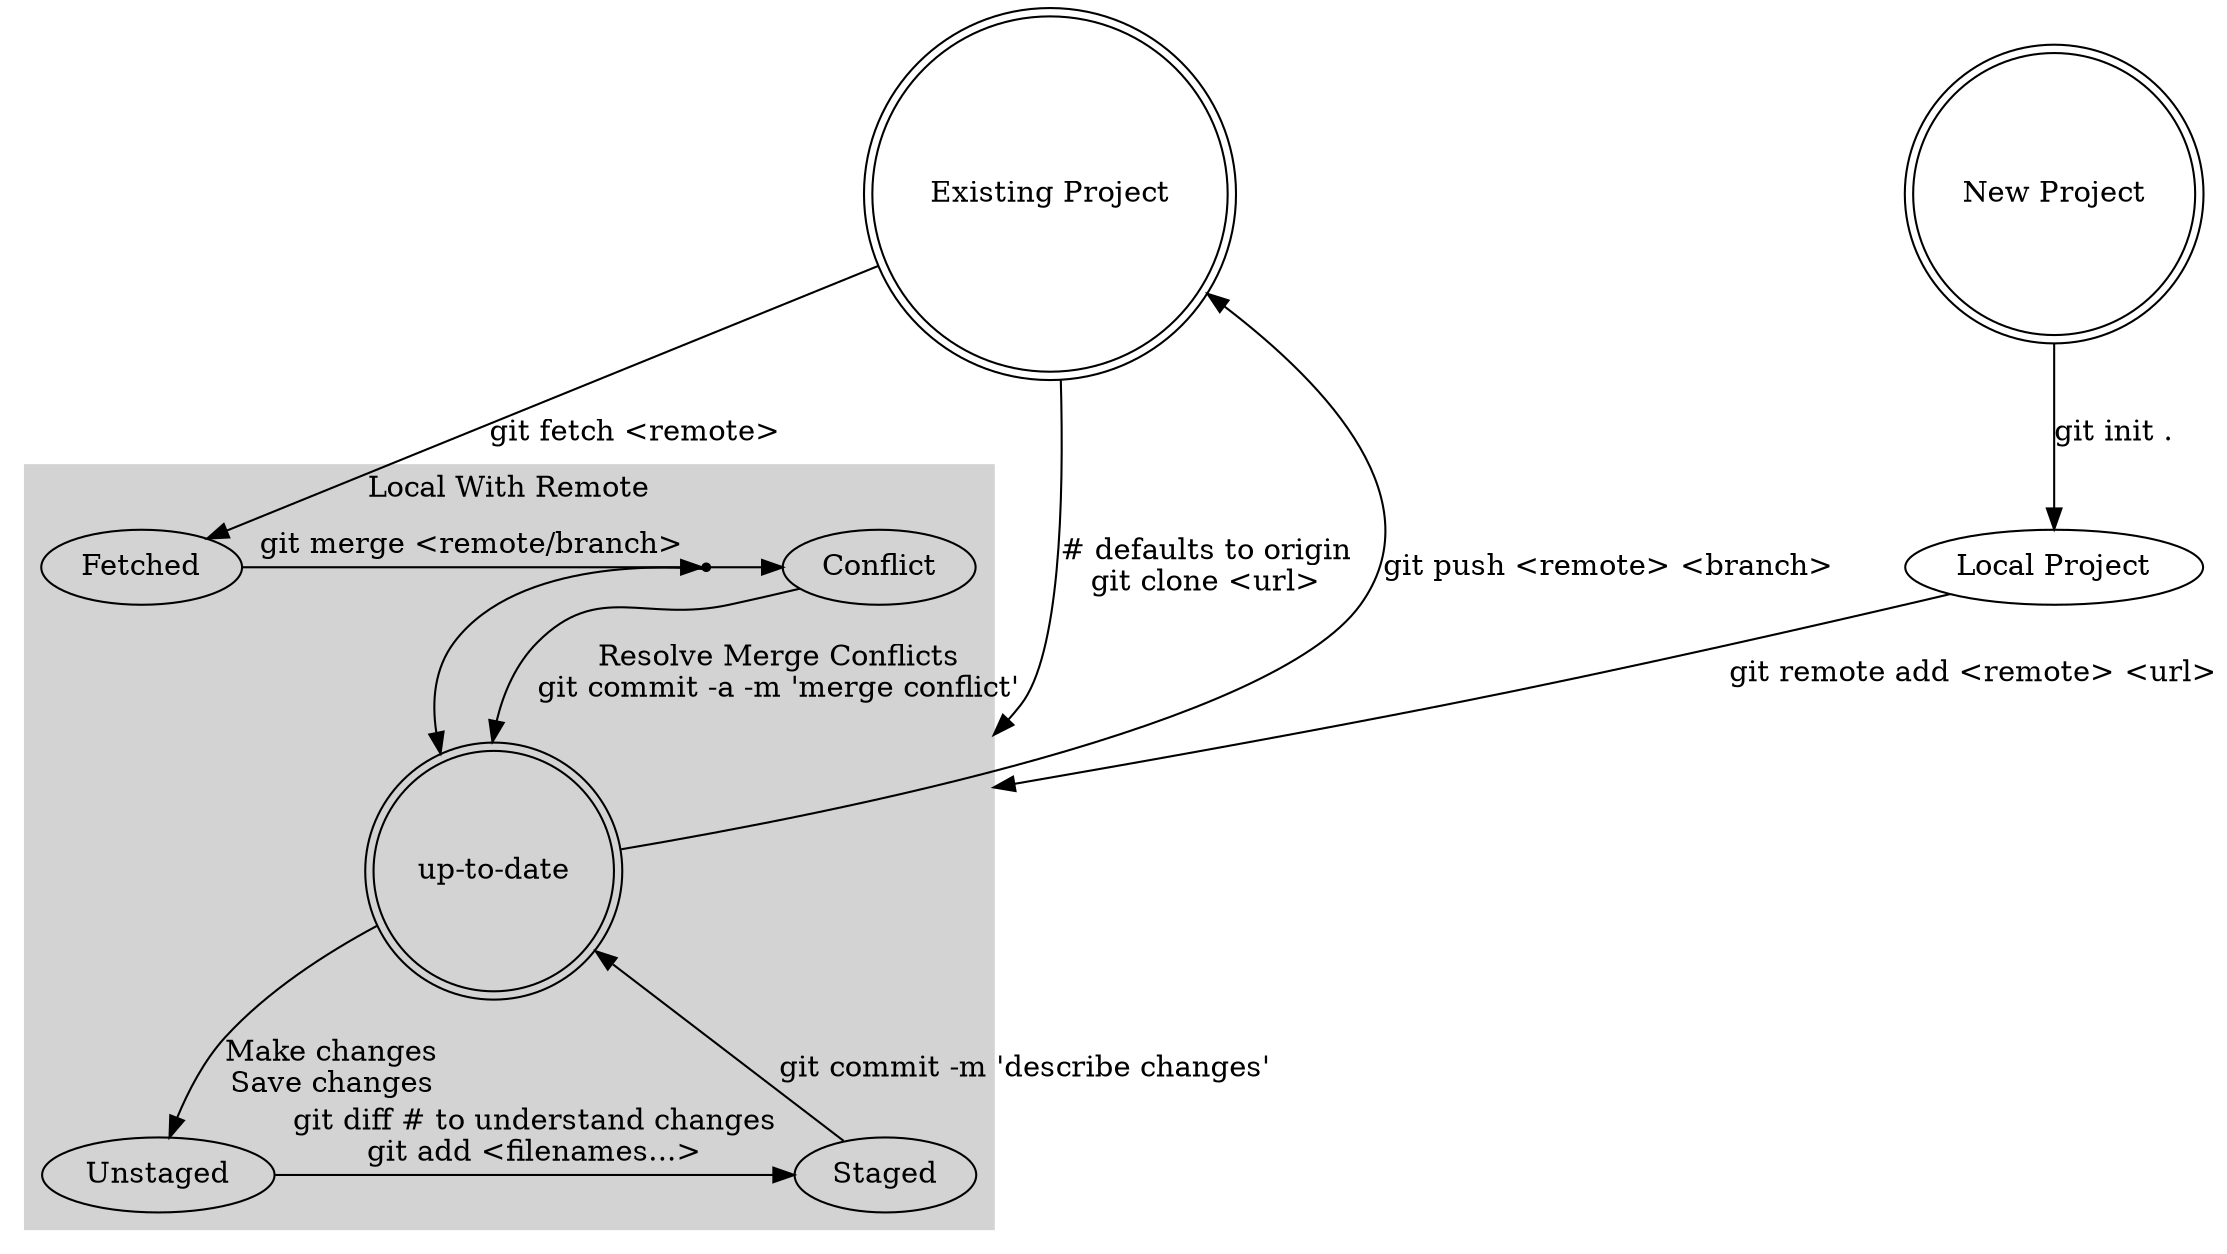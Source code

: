 digraph G {
        aize = "4,4"
        compound=true;
        {
                ExistingProject[label="Existing Project", shape=doublecircle];
                NewProject[label="New Project", shape=doublecircle];
                rank=same;
                };

        Local[label="Local Project"];
        subgraph cluster0 {
                label="Local With Remote";
                color=lightgray;
                style=filled;
                UpToDate [shape=doublecircle, label="up-to-date"];
                {Unstaged; Staged; rank=same;};

                UpToDate -> Unstaged [label="Make changes\nSave changes"];
                Unstaged -> Staged [label="git diff # to understand changes\ngit add <filenames...>"];
                Staged -> UpToDate [label="git commit -m 'describe changes'"];

                {Fetched; Conflict;
                        Point[shape=point, label=""];
                        rank=same;
                        }

                Fetched -> Point [label="git merge <remote/branch>"];
                Point -> {Conflict, UpToDate}
                Conflict -> UpToDate [label="Resolve Merge Conflicts\ngit commit -a -m 'merge conflict'"];
                };
                Local -> UpToDate [
                                  label="git remote add <remote> <url>",
                                  lhead=cluster0];
                NewProject -> Local [label="git init ."];
                ExistingProject -> UpToDate [
                                            label="# defaults to origin\ngit clone <url>"
                                            lhead=cluster0];
                UpToDate -> ExistingProject [label="git push <remote> <branch>"];
                ExistingProject -> Fetched [label="git fetch <remote>"];
                //ExistingProject -> Point [style=dashed, label="git pull <origin>"];
}
